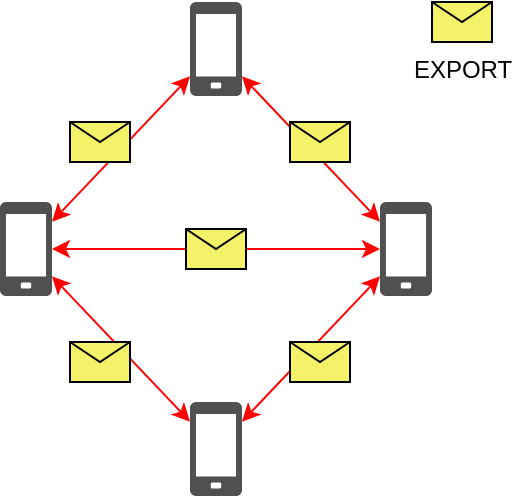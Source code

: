 <mxfile version="22.0.3" type="device">
  <diagram name="Page-1" id="wOeO3cUnQPQfx3-XggEp">
    <mxGraphModel dx="574" dy="340" grid="1" gridSize="10" guides="1" tooltips="1" connect="1" arrows="1" fold="1" page="1" pageScale="1" pageWidth="850" pageHeight="1100" math="0" shadow="0">
      <root>
        <mxCell id="0" />
        <mxCell id="1" parent="0" />
        <mxCell id="ELAeSi0steQ9deMOiPDI-4" value="" style="sketch=0;pointerEvents=1;shadow=0;dashed=0;html=1;strokeColor=none;fillColor=#505050;labelPosition=center;verticalLabelPosition=bottom;verticalAlign=top;outlineConnect=0;align=center;shape=mxgraph.office.devices.cell_phone_generic;" parent="1" vertex="1">
          <mxGeometry x="135" y="130" width="26" height="47" as="geometry" />
        </mxCell>
        <mxCell id="ELAeSi0steQ9deMOiPDI-8" style="rounded=0;orthogonalLoop=1;jettySize=auto;html=1;startArrow=classic;startFill=1;strokeColor=#FF0000;" parent="1" source="ELAeSi0steQ9deMOiPDI-5" target="ELAeSi0steQ9deMOiPDI-4" edge="1">
          <mxGeometry relative="1" as="geometry" />
        </mxCell>
        <mxCell id="ELAeSi0steQ9deMOiPDI-5" value="" style="sketch=0;pointerEvents=1;shadow=0;dashed=0;html=1;strokeColor=none;fillColor=#505050;labelPosition=center;verticalLabelPosition=bottom;verticalAlign=top;outlineConnect=0;align=center;shape=mxgraph.office.devices.cell_phone_generic;" parent="1" vertex="1">
          <mxGeometry x="325" y="130" width="26" height="47" as="geometry" />
        </mxCell>
        <mxCell id="ELAeSi0steQ9deMOiPDI-7" style="rounded=0;orthogonalLoop=1;jettySize=auto;html=1;endArrow=classic;endFill=1;startArrow=classic;startFill=1;strokeColor=#FF0000;" parent="1" source="ELAeSi0steQ9deMOiPDI-6" target="ELAeSi0steQ9deMOiPDI-5" edge="1">
          <mxGeometry relative="1" as="geometry" />
        </mxCell>
        <mxCell id="ELAeSi0steQ9deMOiPDI-9" style="rounded=0;orthogonalLoop=1;jettySize=auto;html=1;startArrow=classic;startFill=1;strokeColor=#FF0000;" parent="1" source="ELAeSi0steQ9deMOiPDI-6" target="ELAeSi0steQ9deMOiPDI-4" edge="1">
          <mxGeometry relative="1" as="geometry" />
        </mxCell>
        <mxCell id="ELAeSi0steQ9deMOiPDI-6" value="" style="sketch=0;pointerEvents=1;shadow=0;dashed=0;html=1;strokeColor=none;fillColor=#505050;labelPosition=center;verticalLabelPosition=bottom;verticalAlign=top;outlineConnect=0;align=center;shape=mxgraph.office.devices.cell_phone_generic;" parent="1" vertex="1">
          <mxGeometry x="230" y="230" width="26" height="47" as="geometry" />
        </mxCell>
        <mxCell id="ELAeSi0steQ9deMOiPDI-16" style="rounded=0;orthogonalLoop=1;jettySize=auto;html=1;startArrow=classic;startFill=1;strokeColor=#FF0000;" parent="1" source="ELAeSi0steQ9deMOiPDI-15" target="ELAeSi0steQ9deMOiPDI-5" edge="1">
          <mxGeometry relative="1" as="geometry" />
        </mxCell>
        <mxCell id="ELAeSi0steQ9deMOiPDI-17" style="rounded=0;orthogonalLoop=1;jettySize=auto;html=1;startArrow=classic;startFill=1;strokeColor=#FF0000;" parent="1" source="ELAeSi0steQ9deMOiPDI-15" target="ELAeSi0steQ9deMOiPDI-4" edge="1">
          <mxGeometry relative="1" as="geometry" />
        </mxCell>
        <mxCell id="ELAeSi0steQ9deMOiPDI-15" value="" style="sketch=0;pointerEvents=1;shadow=0;dashed=0;html=1;strokeColor=none;fillColor=#505050;labelPosition=center;verticalLabelPosition=bottom;verticalAlign=top;outlineConnect=0;align=center;shape=mxgraph.office.devices.cell_phone_generic;" parent="1" vertex="1">
          <mxGeometry x="230" y="30" width="26" height="47" as="geometry" />
        </mxCell>
        <mxCell id="zXz7aVEW0aWI2Dk4dZ1B-5" value="" style="shape=message;html=1;html=1;outlineConnect=0;labelPosition=center;verticalLabelPosition=bottom;align=center;verticalAlign=top;fillColor=#F4F269;" vertex="1" parent="1">
          <mxGeometry x="280" y="90" width="30" height="20" as="geometry" />
        </mxCell>
        <mxCell id="zXz7aVEW0aWI2Dk4dZ1B-6" value="" style="shape=message;html=1;html=1;outlineConnect=0;labelPosition=center;verticalLabelPosition=bottom;align=center;verticalAlign=top;fillColor=#F4F269;" vertex="1" parent="1">
          <mxGeometry x="170" y="90" width="30" height="20" as="geometry" />
        </mxCell>
        <mxCell id="zXz7aVEW0aWI2Dk4dZ1B-7" value="" style="shape=message;html=1;html=1;outlineConnect=0;labelPosition=center;verticalLabelPosition=bottom;align=center;verticalAlign=top;fillColor=#F4F269;" vertex="1" parent="1">
          <mxGeometry x="228" y="143.5" width="30" height="20" as="geometry" />
        </mxCell>
        <mxCell id="zXz7aVEW0aWI2Dk4dZ1B-8" value="" style="shape=message;html=1;html=1;outlineConnect=0;labelPosition=center;verticalLabelPosition=bottom;align=center;verticalAlign=top;fillColor=#F4F269;" vertex="1" parent="1">
          <mxGeometry x="280" y="200" width="30" height="20" as="geometry" />
        </mxCell>
        <mxCell id="zXz7aVEW0aWI2Dk4dZ1B-9" value="" style="shape=message;html=1;html=1;outlineConnect=0;labelPosition=center;verticalLabelPosition=bottom;align=center;verticalAlign=top;fillColor=#F4F269;" vertex="1" parent="1">
          <mxGeometry x="170" y="200" width="30" height="20" as="geometry" />
        </mxCell>
        <mxCell id="zXz7aVEW0aWI2Dk4dZ1B-10" value="EXPORT" style="shape=message;html=1;html=1;outlineConnect=0;labelPosition=center;verticalLabelPosition=bottom;align=center;verticalAlign=top;fillColor=#F4F269;" vertex="1" parent="1">
          <mxGeometry x="351" y="30" width="30" height="20" as="geometry" />
        </mxCell>
      </root>
    </mxGraphModel>
  </diagram>
</mxfile>
